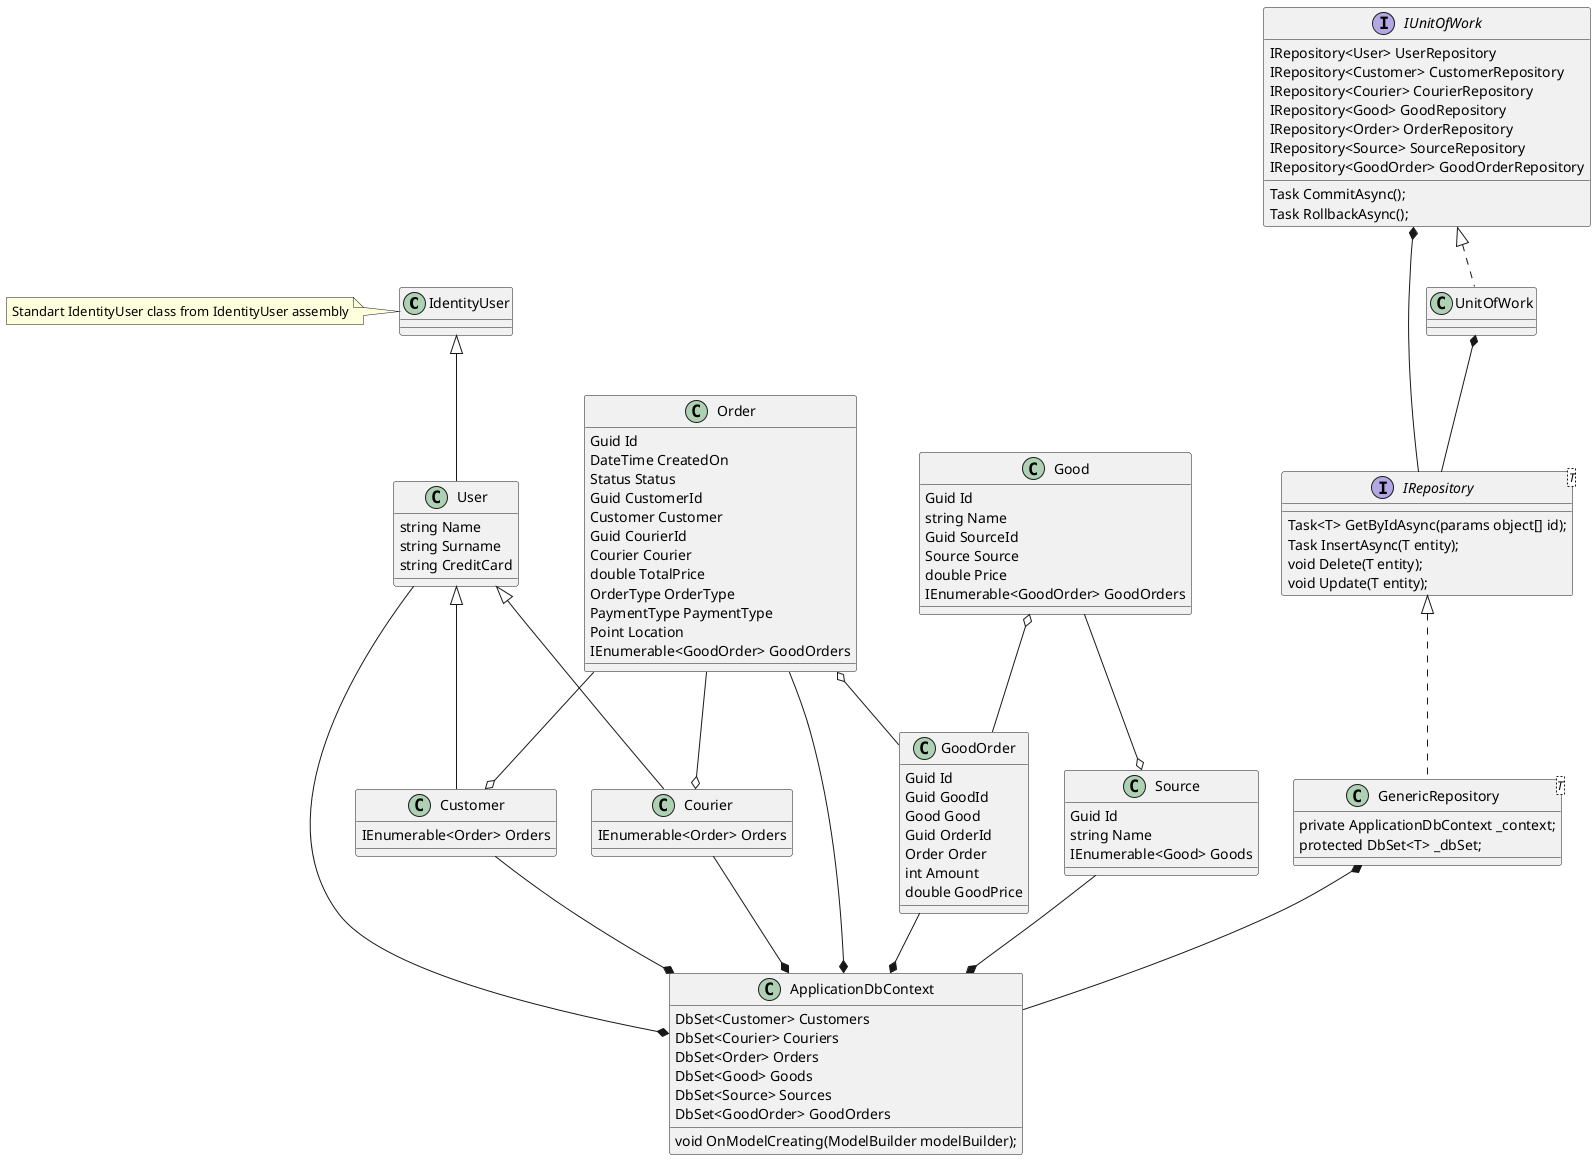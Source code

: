 ﻿@startuml
'https://plantuml.com/class-diagram

class IdentityUser{}
note left : Standart IdentityUser class from IdentityUser assembly

interface IRepository<T>
{
    Task<T> GetByIdAsync(params object[] id);
    Task InsertAsync(T entity);
    void Delete(T entity);
    void Update(T entity); 
}
interface IUnitOfWork
{
    IRepository<User> UserRepository
    IRepository<Customer> CustomerRepository
    IRepository<Courier> CourierRepository
    IRepository<Good> GoodRepository
    IRepository<Order> OrderRepository
    IRepository<Source> SourceRepository
    IRepository<GoodOrder> GoodOrderRepository
    
    Task CommitAsync();
    Task RollbackAsync();
}
class GenericRepository<T>
{
    private ApplicationDbContext _context;
    protected DbSet<T> _dbSet;
}
IRepository <|.. GenericRepository

class UnitOfWork{}
IUnitOfWork <|.. UnitOfWork

IUnitOfWork *-- IRepository
UnitOfWork *-- IRepository

class ApplicationDbContext
{
    DbSet<Customer> Customers
    DbSet<Courier> Couriers
    DbSet<Order> Orders
    DbSet<Good> Goods
    DbSet<Source> Sources
    DbSet<GoodOrder> GoodOrders
    
    void OnModelCreating(ModelBuilder modelBuilder);
}

class User{
    string Name
    string Surname
    string CreditCard
}
class Customer{
    IEnumerable<Order> Orders
}
class Courier{
    IEnumerable<Order> Orders
}
class Good{
    Guid Id
    string Name
    Guid SourceId
    Source Source 
    double Price
    IEnumerable<GoodOrder> GoodOrders
}
class GoodOrder{
    Guid Id
    Guid GoodId
    Good Good 
    Guid OrderId
    Order Order 
    int Amount
    double GoodPrice
}
class Order{
    Guid Id
    DateTime CreatedOn
    Status Status
    Guid CustomerId
    Customer Customer 
    Guid CourierId
    Courier Courier 
    double TotalPrice
    OrderType OrderType
    PaymentType PaymentType
    Point Location
    IEnumerable<GoodOrder> GoodOrders
}
class Source{
    Guid Id
    string Name
    IEnumerable<Good> Goods
}

IdentityUser <|-- User
User <|-- Customer
User <|-- Courier
Order o-- GoodOrder
Good o-- GoodOrder
Good --o Source
Order --o Customer
Order --o Courier
GenericRepository *-- ApplicationDbContext
User --* ApplicationDbContext
Order --* ApplicationDbContext
GoodOrder --* ApplicationDbContext
Customer --* ApplicationDbContext
Courier --* ApplicationDbContext
Source --* ApplicationDbContext

@enduml